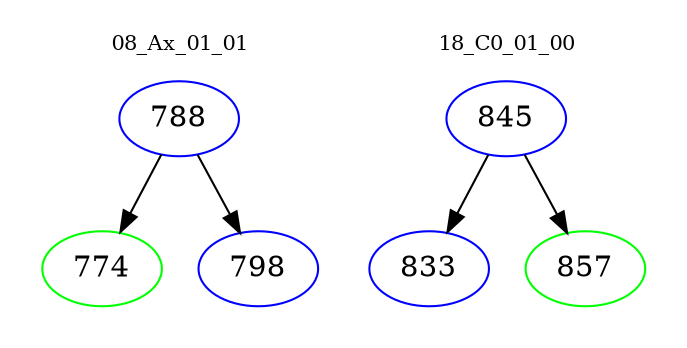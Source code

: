 digraph{
subgraph cluster_0 {
color = white
label = "08_Ax_01_01";
fontsize=10;
T0_788 [label="788", color="blue"]
T0_788 -> T0_774 [color="black"]
T0_774 [label="774", color="green"]
T0_788 -> T0_798 [color="black"]
T0_798 [label="798", color="blue"]
}
subgraph cluster_1 {
color = white
label = "18_C0_01_00";
fontsize=10;
T1_845 [label="845", color="blue"]
T1_845 -> T1_833 [color="black"]
T1_833 [label="833", color="blue"]
T1_845 -> T1_857 [color="black"]
T1_857 [label="857", color="green"]
}
}
